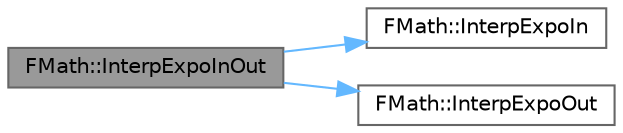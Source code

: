 digraph "FMath::InterpExpoInOut"
{
 // INTERACTIVE_SVG=YES
 // LATEX_PDF_SIZE
  bgcolor="transparent";
  edge [fontname=Helvetica,fontsize=10,labelfontname=Helvetica,labelfontsize=10];
  node [fontname=Helvetica,fontsize=10,shape=box,height=0.2,width=0.4];
  rankdir="LR";
  Node1 [id="Node000001",label="FMath::InterpExpoInOut",height=0.2,width=0.4,color="gray40", fillcolor="grey60", style="filled", fontcolor="black",tooltip="Interpolation between A and B, applying an exponential in/out function."];
  Node1 -> Node2 [id="edge1_Node000001_Node000002",color="steelblue1",style="solid",tooltip=" "];
  Node2 [id="Node000002",label="FMath::InterpExpoIn",height=0.2,width=0.4,color="grey40", fillcolor="white", style="filled",URL="$dc/d20/structFMath.html#a3234e8f22d8519b0b5195f92f6f6bb56",tooltip="Interpolation between A and B, applying an exponential in function."];
  Node1 -> Node3 [id="edge2_Node000001_Node000003",color="steelblue1",style="solid",tooltip=" "];
  Node3 [id="Node000003",label="FMath::InterpExpoOut",height=0.2,width=0.4,color="grey40", fillcolor="white", style="filled",URL="$dc/d20/structFMath.html#ad880023fabb8b5f1ef5a1c656742b085",tooltip="Interpolation between A and B, applying an exponential out function."];
}
